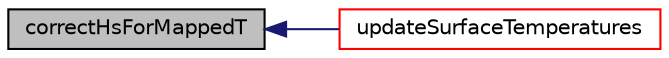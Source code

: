 digraph "correctHsForMappedT"
{
  bgcolor="transparent";
  edge [fontname="Helvetica",fontsize="10",labelfontname="Helvetica",labelfontsize="10"];
  node [fontname="Helvetica",fontsize="10",shape=record];
  rankdir="LR";
  Node1 [label="correctHsForMappedT",height=0.2,width=0.4,color="black", fillcolor="grey75", style="filled", fontcolor="black"];
  Node1 -> Node2 [dir="back",color="midnightblue",fontsize="10",style="solid",fontname="Helvetica"];
  Node2 [label="updateSurfaceTemperatures",height=0.2,width=0.4,color="red",URL="$a02601.html#a20e11eb3132999c1fe4b49811ee262c1",tooltip="Correct the film surface and wall temperatures. "];
}
